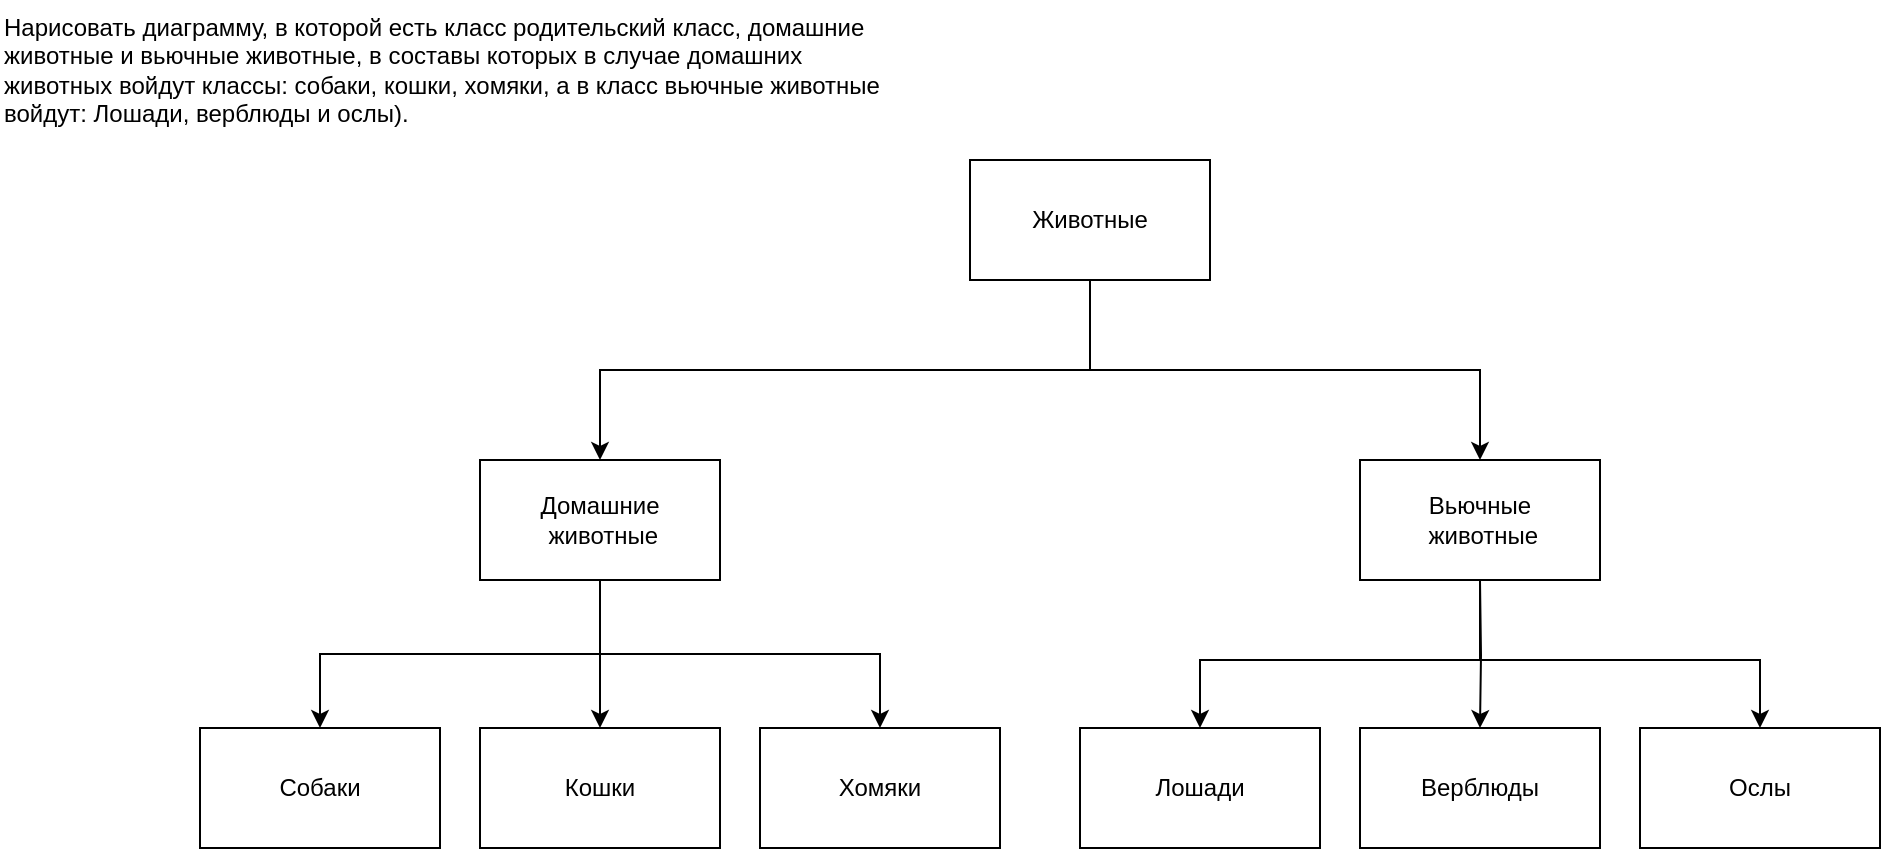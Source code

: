 <mxfile version="20.7.4" type="device"><diagram name="Page-1" id="b5b7bab2-c9e2-2cf4-8b2a-24fd1a2a6d21"><mxGraphModel dx="1418" dy="820" grid="1" gridSize="10" guides="1" tooltips="1" connect="1" arrows="1" fold="1" page="1" pageScale="1" pageWidth="1169" pageHeight="827" background="none" math="0" shadow="0"><root><mxCell id="0"/><mxCell id="1" parent="0"/><mxCell id="omXlGQDxhgzUOORMoRmw-4" value="" style="edgeStyle=orthogonalEdgeStyle;rounded=0;orthogonalLoop=1;jettySize=auto;html=1;exitX=0.5;exitY=1;exitDx=0;exitDy=0;" edge="1" parent="1" source="omXlGQDxhgzUOORMoRmw-1" target="omXlGQDxhgzUOORMoRmw-2"><mxGeometry relative="1" as="geometry"/></mxCell><mxCell id="omXlGQDxhgzUOORMoRmw-6" style="edgeStyle=orthogonalEdgeStyle;rounded=0;orthogonalLoop=1;jettySize=auto;html=1;exitX=0.5;exitY=1;exitDx=0;exitDy=0;" edge="1" parent="1" source="omXlGQDxhgzUOORMoRmw-1" target="omXlGQDxhgzUOORMoRmw-5"><mxGeometry relative="1" as="geometry"/></mxCell><mxCell id="omXlGQDxhgzUOORMoRmw-1" value="Животные" style="rounded=0;whiteSpace=wrap;html=1;" vertex="1" parent="1"><mxGeometry x="525" y="130" width="120" height="60" as="geometry"/></mxCell><mxCell id="omXlGQDxhgzUOORMoRmw-9" value="" style="edgeStyle=orthogonalEdgeStyle;rounded=0;orthogonalLoop=1;jettySize=auto;html=1;exitX=0.5;exitY=1;exitDx=0;exitDy=0;" edge="1" parent="1" source="omXlGQDxhgzUOORMoRmw-2" target="omXlGQDxhgzUOORMoRmw-8"><mxGeometry relative="1" as="geometry"/></mxCell><mxCell id="omXlGQDxhgzUOORMoRmw-11" style="edgeStyle=orthogonalEdgeStyle;rounded=0;orthogonalLoop=1;jettySize=auto;html=1;" edge="1" parent="1" source="omXlGQDxhgzUOORMoRmw-2" target="omXlGQDxhgzUOORMoRmw-10"><mxGeometry relative="1" as="geometry"/></mxCell><mxCell id="omXlGQDxhgzUOORMoRmw-13" style="edgeStyle=orthogonalEdgeStyle;rounded=0;orthogonalLoop=1;jettySize=auto;html=1;exitX=0.5;exitY=1;exitDx=0;exitDy=0;entryX=0.5;entryY=0;entryDx=0;entryDy=0;" edge="1" parent="1" source="omXlGQDxhgzUOORMoRmw-2" target="omXlGQDxhgzUOORMoRmw-12"><mxGeometry relative="1" as="geometry"/></mxCell><mxCell id="omXlGQDxhgzUOORMoRmw-2" value="Домашние&lt;br&gt;&amp;nbsp;животные" style="rounded=0;whiteSpace=wrap;html=1;" vertex="1" parent="1"><mxGeometry x="280" y="280" width="120" height="60" as="geometry"/></mxCell><mxCell id="omXlGQDxhgzUOORMoRmw-5" value="Вьючные&lt;br&gt;&amp;nbsp;животные" style="whiteSpace=wrap;html=1;rounded=0;" vertex="1" parent="1"><mxGeometry x="720" y="280" width="120" height="60" as="geometry"/></mxCell><mxCell id="omXlGQDxhgzUOORMoRmw-7" value="Нарисовать диаграмму, в которой есть класс родительский класс, домашние&lt;br&gt;животные и вьючные животные, в составы которых в случае домашних&lt;br&gt;животных войдут классы: собаки, кошки, хомяки, а в класс вьючные животные&lt;br&gt;войдут: Лошади, верблюды и ослы)." style="text;whiteSpace=wrap;html=1;" vertex="1" parent="1"><mxGeometry x="40" y="50" width="470" height="80" as="geometry"/></mxCell><mxCell id="omXlGQDxhgzUOORMoRmw-8" value="Собаки" style="whiteSpace=wrap;html=1;rounded=0;" vertex="1" parent="1"><mxGeometry x="140" y="414" width="120" height="60" as="geometry"/></mxCell><mxCell id="omXlGQDxhgzUOORMoRmw-10" value="Кошки" style="whiteSpace=wrap;html=1;rounded=0;" vertex="1" parent="1"><mxGeometry x="280" y="414" width="120" height="60" as="geometry"/></mxCell><mxCell id="omXlGQDxhgzUOORMoRmw-12" value="Хомяки" style="whiteSpace=wrap;html=1;rounded=0;" vertex="1" parent="1"><mxGeometry x="420" y="414" width="120" height="60" as="geometry"/></mxCell><mxCell id="omXlGQDxhgzUOORMoRmw-14" value="" style="edgeStyle=orthogonalEdgeStyle;rounded=0;orthogonalLoop=1;jettySize=auto;html=1;exitX=0.5;exitY=1;exitDx=0;exitDy=0;" edge="1" parent="1" target="omXlGQDxhgzUOORMoRmw-17"><mxGeometry relative="1" as="geometry"><mxPoint x="780" y="340" as="sourcePoint"/><Array as="points"><mxPoint x="780" y="380"/><mxPoint x="640" y="380"/></Array></mxGeometry></mxCell><mxCell id="omXlGQDxhgzUOORMoRmw-15" style="edgeStyle=orthogonalEdgeStyle;rounded=0;orthogonalLoop=1;jettySize=auto;html=1;" edge="1" parent="1" target="omXlGQDxhgzUOORMoRmw-18"><mxGeometry relative="1" as="geometry"><mxPoint x="780" y="340" as="sourcePoint"/></mxGeometry></mxCell><mxCell id="omXlGQDxhgzUOORMoRmw-16" style="edgeStyle=orthogonalEdgeStyle;rounded=0;orthogonalLoop=1;jettySize=auto;html=1;exitX=0.5;exitY=1;exitDx=0;exitDy=0;entryX=0.5;entryY=0;entryDx=0;entryDy=0;" edge="1" parent="1" target="omXlGQDxhgzUOORMoRmw-19"><mxGeometry relative="1" as="geometry"><mxPoint x="780" y="340" as="sourcePoint"/><Array as="points"><mxPoint x="780" y="380"/><mxPoint x="920" y="380"/></Array></mxGeometry></mxCell><mxCell id="omXlGQDxhgzUOORMoRmw-17" value="Лошади" style="whiteSpace=wrap;html=1;rounded=0;" vertex="1" parent="1"><mxGeometry x="580" y="414" width="120" height="60" as="geometry"/></mxCell><mxCell id="omXlGQDxhgzUOORMoRmw-18" value="Верблюды" style="whiteSpace=wrap;html=1;rounded=0;" vertex="1" parent="1"><mxGeometry x="720" y="414" width="120" height="60" as="geometry"/></mxCell><mxCell id="omXlGQDxhgzUOORMoRmw-19" value="Ослы" style="whiteSpace=wrap;html=1;rounded=0;" vertex="1" parent="1"><mxGeometry x="860" y="414" width="120" height="60" as="geometry"/></mxCell></root></mxGraphModel></diagram></mxfile>